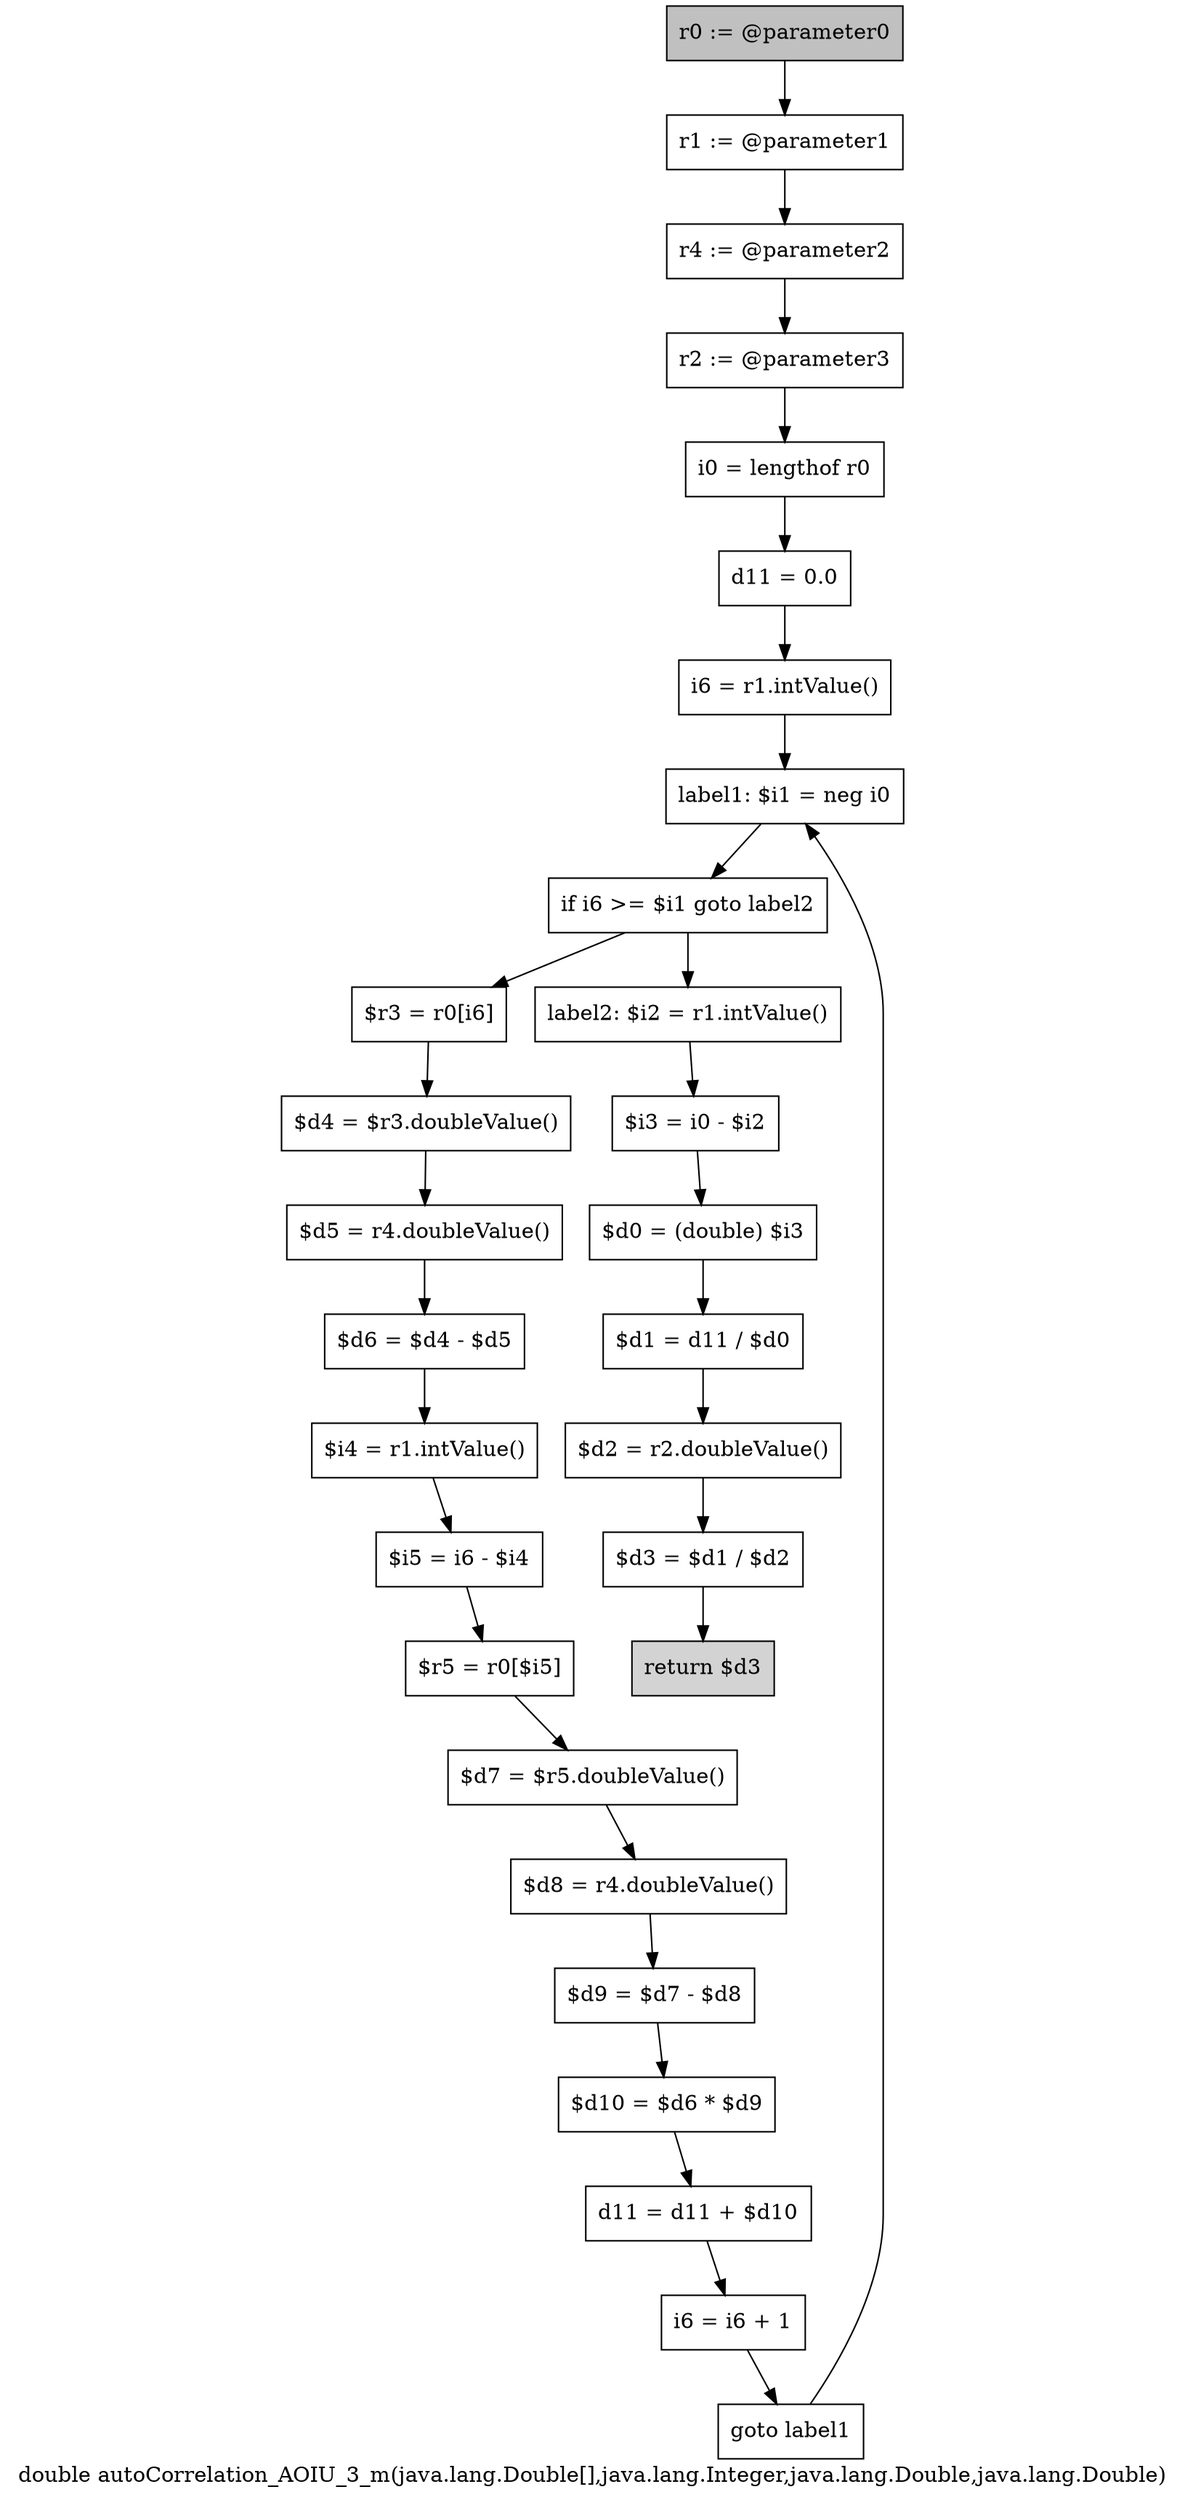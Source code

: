 digraph "double autoCorrelation_AOIU_3_m(java.lang.Double[],java.lang.Integer,java.lang.Double,java.lang.Double)" {
    label="double autoCorrelation_AOIU_3_m(java.lang.Double[],java.lang.Integer,java.lang.Double,java.lang.Double)";
    node [shape=box];
    "0" [style=filled,fillcolor=gray,label="r0 := @parameter0",];
    "1" [label="r1 := @parameter1",];
    "0"->"1";
    "2" [label="r4 := @parameter2",];
    "1"->"2";
    "3" [label="r2 := @parameter3",];
    "2"->"3";
    "4" [label="i0 = lengthof r0",];
    "3"->"4";
    "5" [label="d11 = 0.0",];
    "4"->"5";
    "6" [label="i6 = r1.intValue()",];
    "5"->"6";
    "7" [label="label1: $i1 = neg i0",];
    "6"->"7";
    "8" [label="if i6 >= $i1 goto label2",];
    "7"->"8";
    "9" [label="$r3 = r0[i6]",];
    "8"->"9";
    "23" [label="label2: $i2 = r1.intValue()",];
    "8"->"23";
    "10" [label="$d4 = $r3.doubleValue()",];
    "9"->"10";
    "11" [label="$d5 = r4.doubleValue()",];
    "10"->"11";
    "12" [label="$d6 = $d4 - $d5",];
    "11"->"12";
    "13" [label="$i4 = r1.intValue()",];
    "12"->"13";
    "14" [label="$i5 = i6 - $i4",];
    "13"->"14";
    "15" [label="$r5 = r0[$i5]",];
    "14"->"15";
    "16" [label="$d7 = $r5.doubleValue()",];
    "15"->"16";
    "17" [label="$d8 = r4.doubleValue()",];
    "16"->"17";
    "18" [label="$d9 = $d7 - $d8",];
    "17"->"18";
    "19" [label="$d10 = $d6 * $d9",];
    "18"->"19";
    "20" [label="d11 = d11 + $d10",];
    "19"->"20";
    "21" [label="i6 = i6 + 1",];
    "20"->"21";
    "22" [label="goto label1",];
    "21"->"22";
    "22"->"7";
    "24" [label="$i3 = i0 - $i2",];
    "23"->"24";
    "25" [label="$d0 = (double) $i3",];
    "24"->"25";
    "26" [label="$d1 = d11 / $d0",];
    "25"->"26";
    "27" [label="$d2 = r2.doubleValue()",];
    "26"->"27";
    "28" [label="$d3 = $d1 / $d2",];
    "27"->"28";
    "29" [style=filled,fillcolor=lightgray,label="return $d3",];
    "28"->"29";
}
